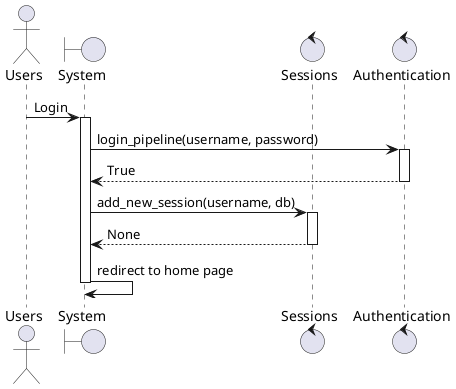 ```plantuml
@startuml login
actor Users
boundary "System" as system
control "Sessions" as sessions
control "Authentication" as auth
Users -> system: Login
activate system
system -> auth: login_pipeline(username, password)
activate auth
auth --> system: True
deactivate auth
system -> sessions: add_new_session(username, db)
activate sessions
sessions --> system: None
deactivate sessions
system -> system: redirect to home page
deactivate system
@enduml
```